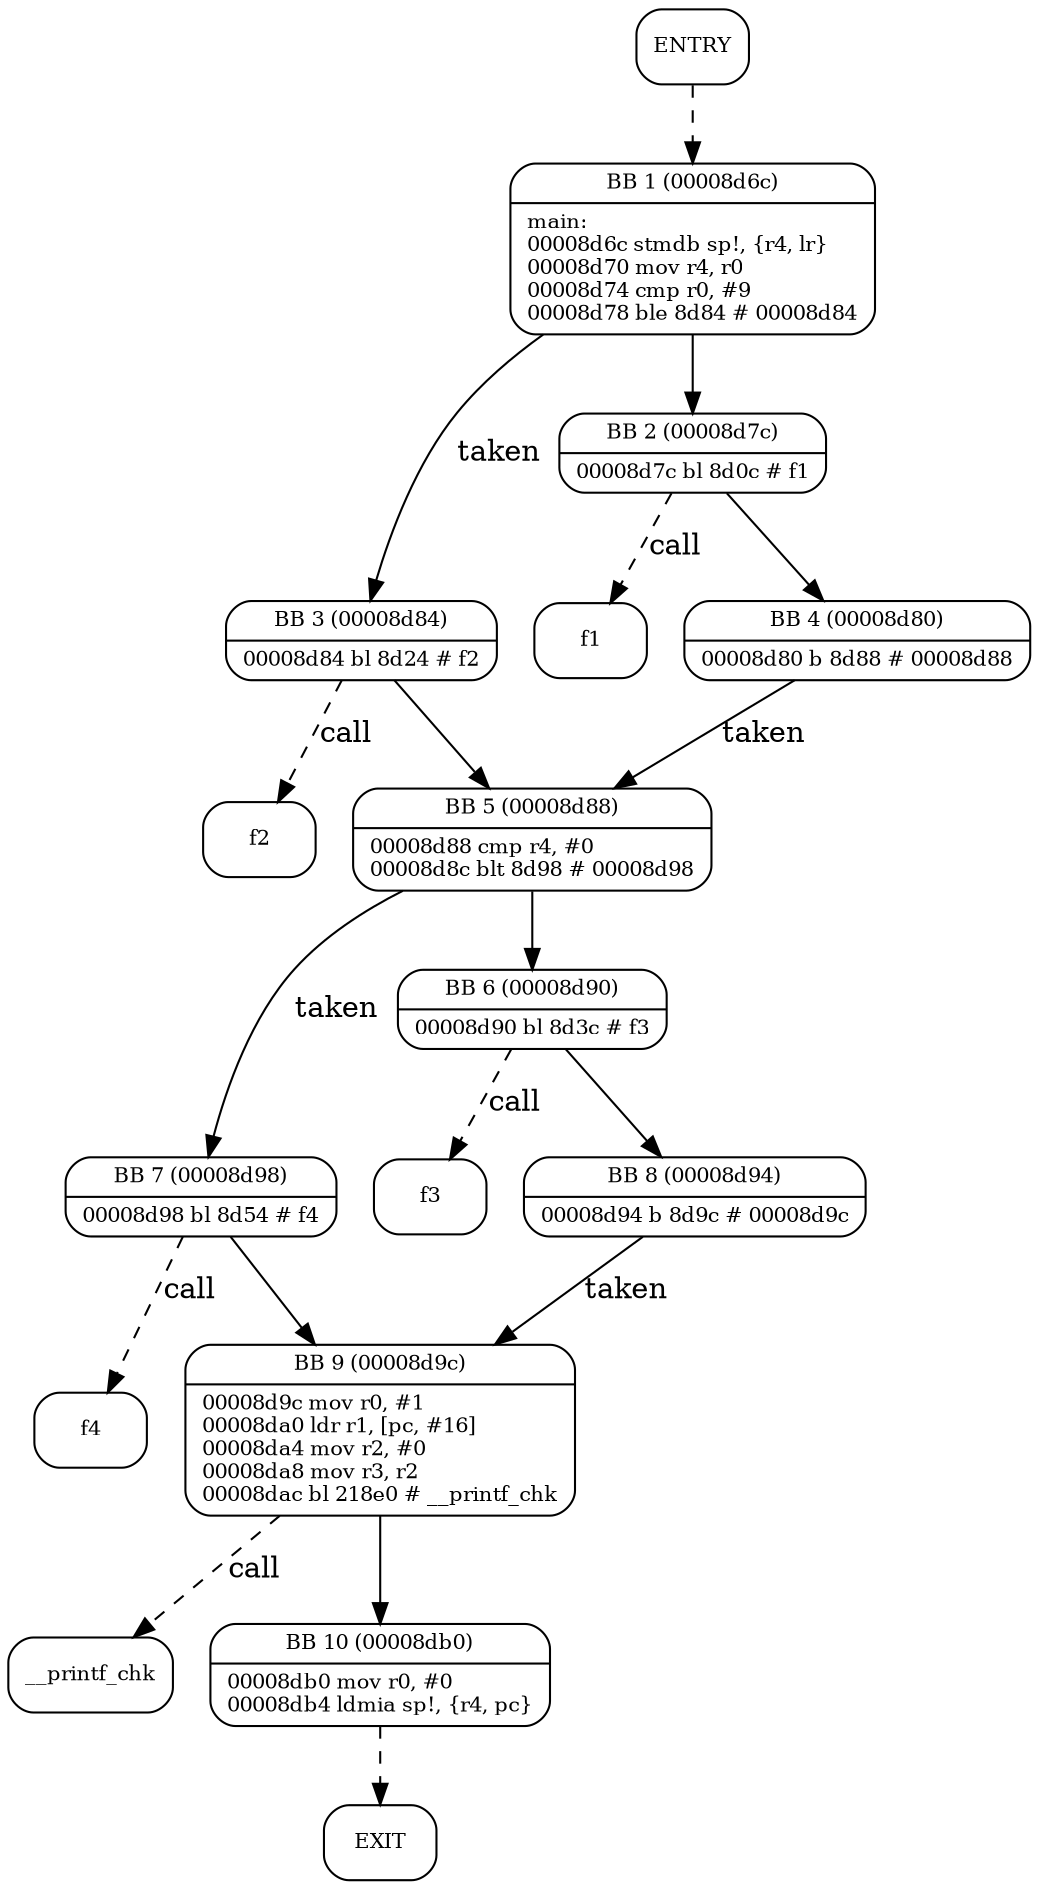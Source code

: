 digraph main{
node [shape=Mrecord, labeljust=l, fontsize=10];
	"0" [label="ENTRY"]
	"0" -> "1" [style=dashed, weight=1];
	"1" [label="{BB 1 (00008d6c) | main:\l00008d6c    stmdb sp!, \{r4, lr\}\l00008d70    mov r4, r0\l00008d74    cmp r0, #9\l00008d78    ble 8d84    # 00008d84\l }"]
	"1" -> "3" [label="taken", weight=3];
	"1" -> "2" [weight=4];
	"2" [label="{BB 2 (00008d7c) | 00008d7c    bl 8d0c    # f1\l }"]
	"0000000002fe92e0f1" [label="f1"]
	"2" -> "0000000002fe92e0f1" [label="call", style=dashed, weight=1]
	"2" -> "4" [weight=4];
	"3" [label="{BB 3 (00008d84) | 00008d84    bl 8d24    # f2\l }"]
	"0000000002fe90e0f2" [label="f2"]
	"3" -> "0000000002fe90e0f2" [label="call", style=dashed, weight=1]
	"3" -> "5" [weight=4];
	"4" [label="{BB 4 (00008d80) | 00008d80    b 8d88    # 00008d88\l }"]
	"4" -> "5" [label="taken", weight=3];
	"5" [label="{BB 5 (00008d88) | 00008d88    cmp r4, #0\l00008d8c    blt 8d98    # 00008d98\l }"]
	"5" -> "7" [label="taken", weight=3];
	"5" -> "6" [weight=4];
	"6" [label="{BB 6 (00008d90) | 00008d90    bl 8d3c    # f3\l }"]
	"0000000002fe89e0f3" [label="f3"]
	"6" -> "0000000002fe89e0f3" [label="call", style=dashed, weight=1]
	"6" -> "8" [weight=4];
	"7" [label="{BB 7 (00008d98) | 00008d98    bl 8d54    # f4\l }"]
	"0000000002fe8660f4" [label="f4"]
	"7" -> "0000000002fe8660f4" [label="call", style=dashed, weight=1]
	"7" -> "9" [weight=4];
	"8" [label="{BB 8 (00008d94) | 00008d94    b 8d9c    # 00008d9c\l }"]
	"8" -> "9" [label="taken", weight=3];
	"9" [label="{BB 9 (00008d9c) | 00008d9c    mov r0, #1\l00008da0    ldr r1, [pc, #16]\l00008da4    mov r2, #0\l00008da8    mov r3, r2\l00008dac    bl 218e0    # __printf_chk\l }"]
	"0000000002fe83e0__printf_chk" [label="__printf_chk"]
	"9" -> "0000000002fe83e0__printf_chk" [label="call", style=dashed, weight=1]
	"9" -> "10" [weight=4];
	"10" [label="{BB 10 (00008db0) | 00008db0    mov r0, #0\l00008db4    ldmia sp!, \{r4, pc\}\l }"]
	"10" -> "11" [style=dashed, weight=1];
	"11" [label="EXIT"]
}
